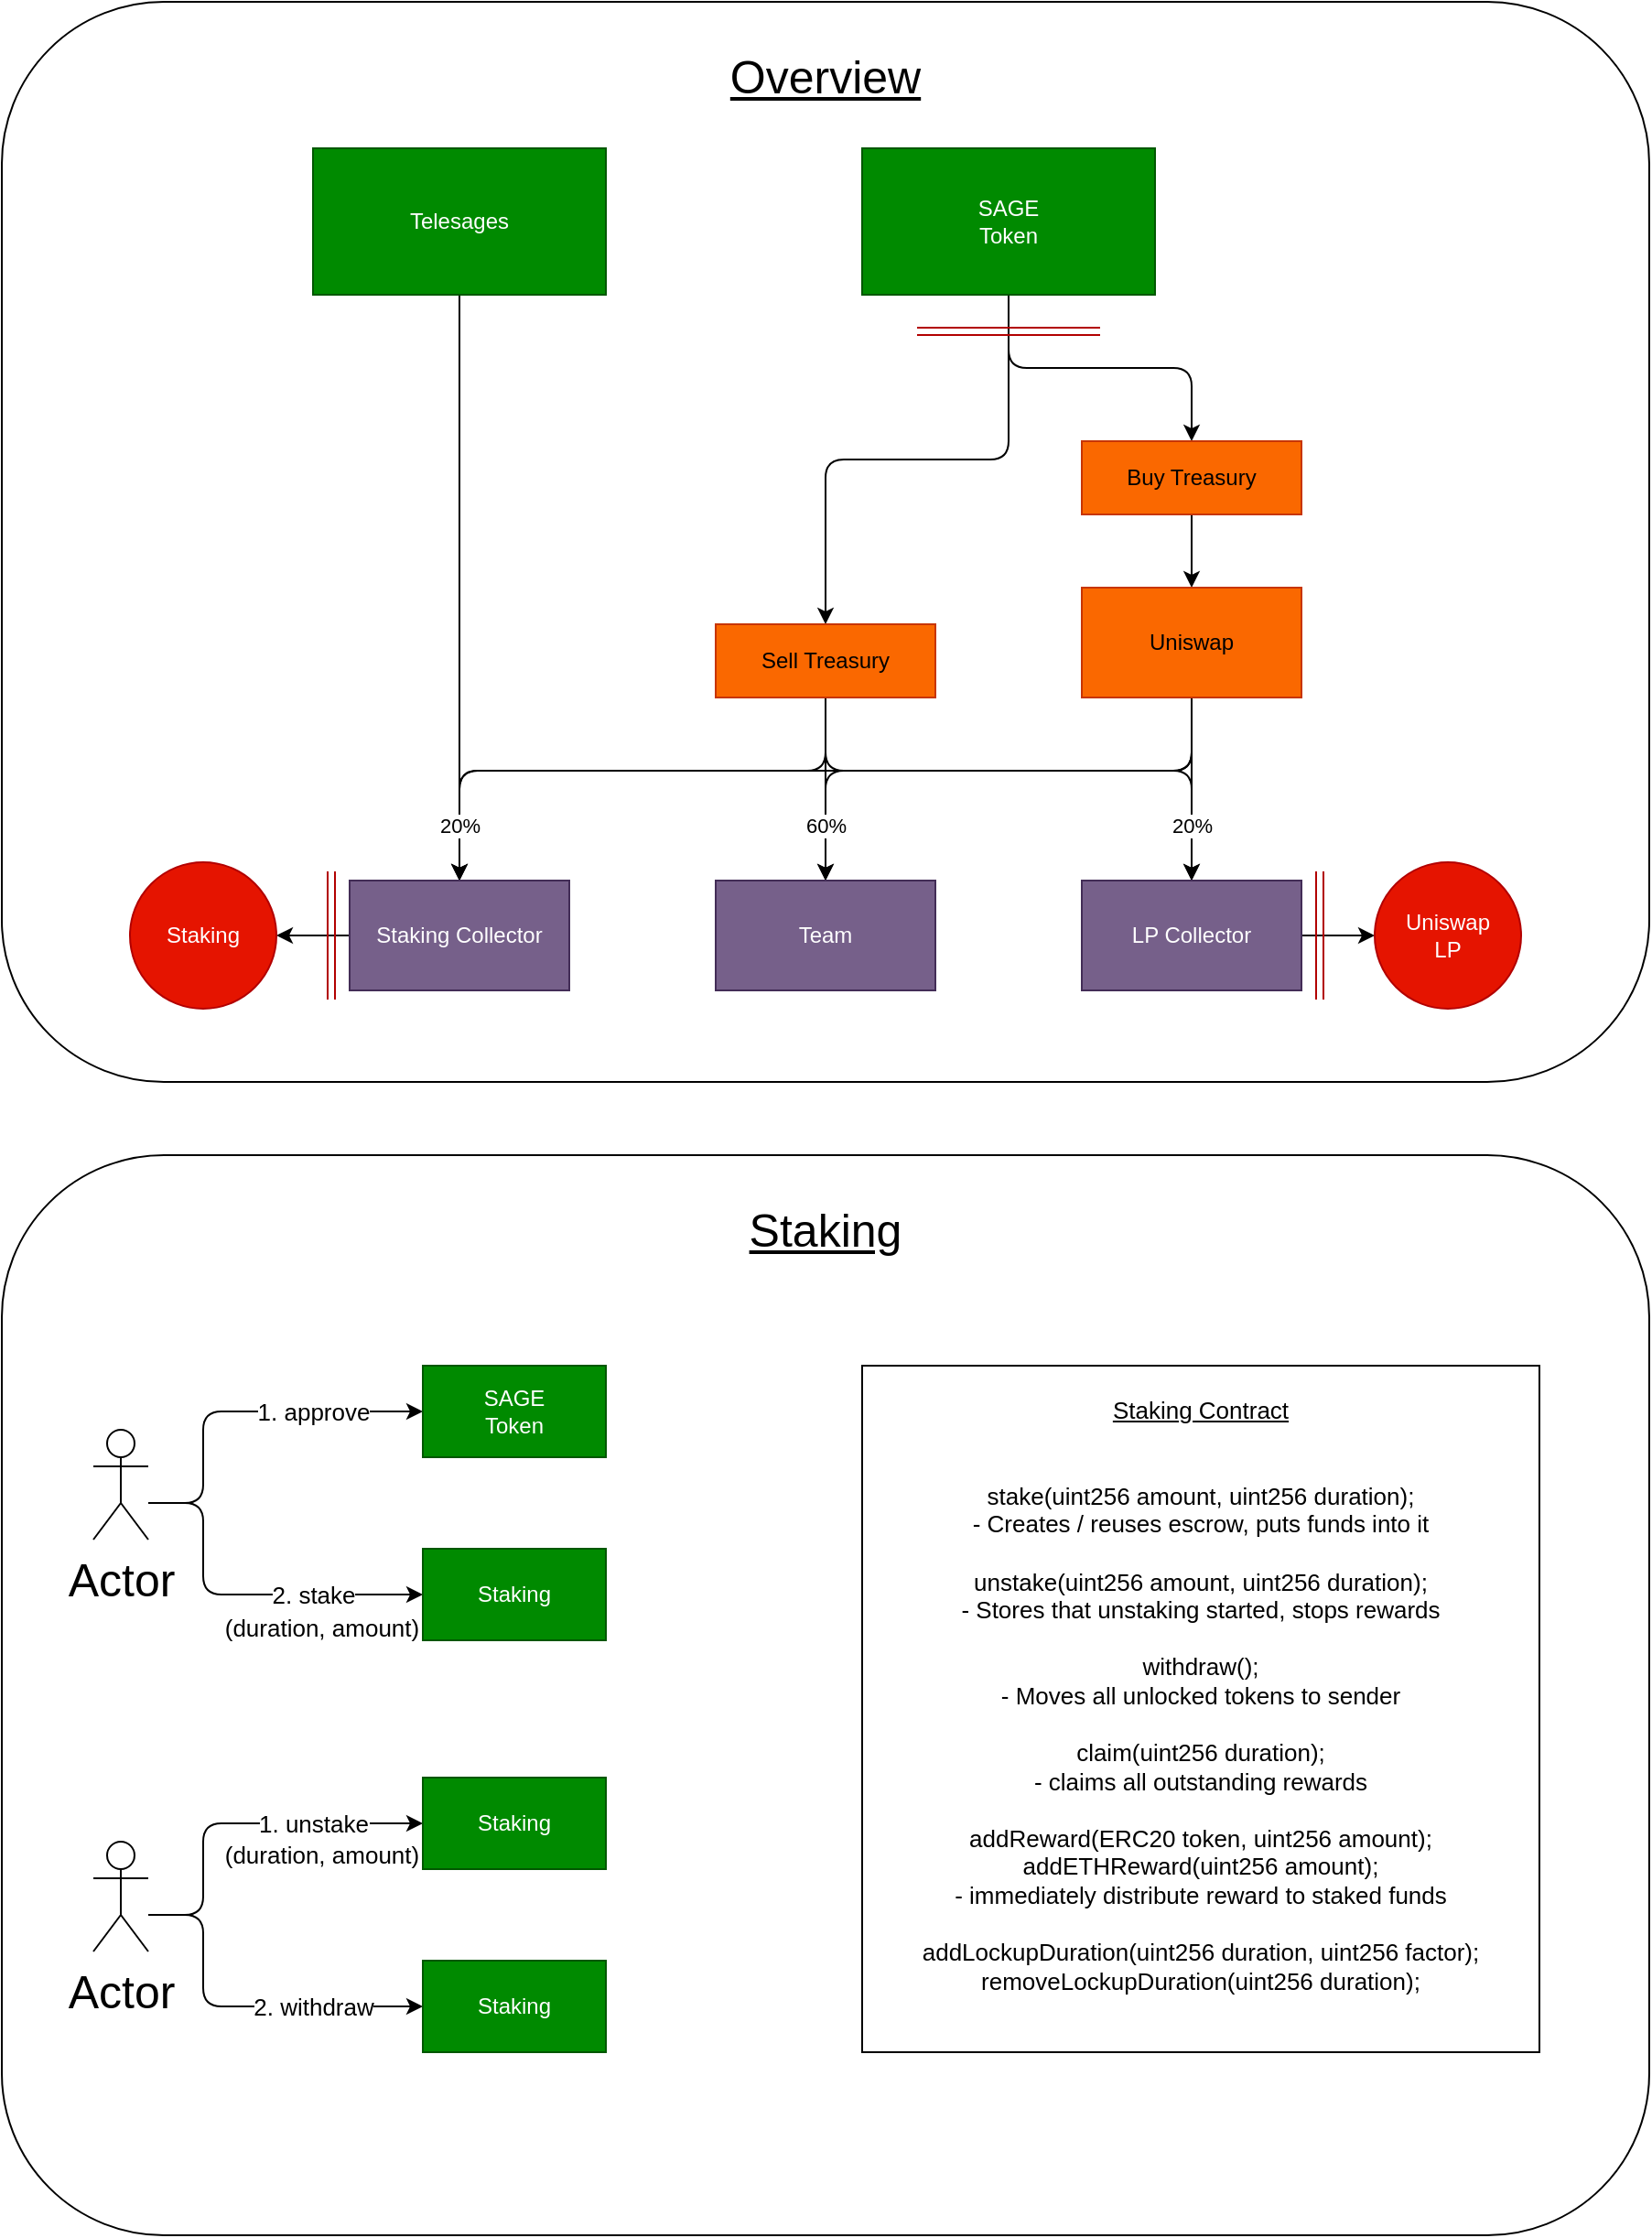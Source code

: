 <mxfile>
    <diagram id="H3bUYllyVrzBedmvcaZ3" name="New Structure">
        <mxGraphModel dx="2184" dy="663" grid="1" gridSize="10" guides="1" tooltips="1" connect="1" arrows="1" fold="1" page="1" pageScale="1" pageWidth="850" pageHeight="1100" math="0" shadow="0">
            <root>
                <mxCell id="0"/>
                <mxCell id="1" parent="0"/>
                <mxCell id="33" value="&lt;font style=&quot;font-size: 25px;&quot;&gt;&lt;u&gt;Overview&lt;br&gt;&lt;br&gt;&lt;br&gt;&lt;br&gt;&lt;br&gt;&lt;br&gt;&lt;br&gt;&lt;br&gt;&lt;br&gt;&lt;br&gt;&lt;br&gt;&lt;br&gt;&lt;br&gt;&lt;br&gt;&lt;br&gt;&lt;br&gt;&lt;br&gt;&lt;/u&gt;&lt;br&gt;&lt;/font&gt;" style="rounded=1;whiteSpace=wrap;html=1;" parent="1" vertex="1">
                    <mxGeometry x="-110" y="160" width="900" height="590" as="geometry"/>
                </mxCell>
                <mxCell id="8" style="edgeStyle=orthogonalEdgeStyle;html=1;entryX=0.5;entryY=0;entryDx=0;entryDy=0;" parent="1" source="2" target="4" edge="1">
                    <mxGeometry relative="1" as="geometry"/>
                </mxCell>
                <mxCell id="9" style="edgeStyle=orthogonalEdgeStyle;html=1;entryX=0.5;entryY=0;entryDx=0;entryDy=0;" parent="1" source="2" target="5" edge="1">
                    <mxGeometry relative="1" as="geometry"/>
                </mxCell>
                <mxCell id="2" value="SAGE&lt;br&gt;Token" style="rounded=0;whiteSpace=wrap;html=1;fillColor=#008a00;fontColor=#ffffff;strokeColor=#005700;" parent="1" vertex="1">
                    <mxGeometry x="360" y="240" width="160" height="80" as="geometry"/>
                </mxCell>
                <mxCell id="24" style="edgeStyle=orthogonalEdgeStyle;html=1;entryX=0.5;entryY=0;entryDx=0;entryDy=0;" parent="1" source="3" target="11" edge="1">
                    <mxGeometry relative="1" as="geometry"/>
                </mxCell>
                <mxCell id="3" value="Telesages" style="rounded=0;whiteSpace=wrap;html=1;fillColor=#008a00;fontColor=#ffffff;strokeColor=#005700;" parent="1" vertex="1">
                    <mxGeometry x="60" y="240" width="160" height="80" as="geometry"/>
                </mxCell>
                <mxCell id="7" style="edgeStyle=none;html=1;" parent="1" source="4" target="6" edge="1">
                    <mxGeometry relative="1" as="geometry"/>
                </mxCell>
                <mxCell id="4" value="Buy Treasury" style="rounded=0;whiteSpace=wrap;html=1;fillColor=#fa6800;fontColor=#000000;strokeColor=#C73500;" parent="1" vertex="1">
                    <mxGeometry x="480" y="400" width="120" height="40" as="geometry"/>
                </mxCell>
                <mxCell id="13" style="edgeStyle=orthogonalEdgeStyle;html=1;" parent="1" source="5" target="10" edge="1">
                    <mxGeometry relative="1" as="geometry"/>
                </mxCell>
                <mxCell id="15" style="edgeStyle=orthogonalEdgeStyle;html=1;entryX=0.5;entryY=0;entryDx=0;entryDy=0;" parent="1" source="5" target="11" edge="1">
                    <mxGeometry relative="1" as="geometry">
                        <Array as="points">
                            <mxPoint x="340" y="580"/>
                            <mxPoint x="140" y="580"/>
                        </Array>
                    </mxGeometry>
                </mxCell>
                <mxCell id="17" style="edgeStyle=orthogonalEdgeStyle;html=1;entryX=0.5;entryY=0;entryDx=0;entryDy=0;" parent="1" source="5" target="12" edge="1">
                    <mxGeometry relative="1" as="geometry">
                        <Array as="points">
                            <mxPoint x="340" y="580"/>
                            <mxPoint x="540" y="580"/>
                        </Array>
                    </mxGeometry>
                </mxCell>
                <mxCell id="5" value="Sell Treasury" style="rounded=0;whiteSpace=wrap;html=1;fillColor=#fa6800;fontColor=#000000;strokeColor=#C73500;" parent="1" vertex="1">
                    <mxGeometry x="280" y="500" width="120" height="40" as="geometry"/>
                </mxCell>
                <mxCell id="14" style="edgeStyle=orthogonalEdgeStyle;html=1;entryX=0.5;entryY=0;entryDx=0;entryDy=0;" parent="1" source="6" target="12" edge="1">
                    <mxGeometry relative="1" as="geometry"/>
                </mxCell>
                <mxCell id="16" style="edgeStyle=orthogonalEdgeStyle;html=1;entryX=0.5;entryY=0;entryDx=0;entryDy=0;" parent="1" source="6" target="10" edge="1">
                    <mxGeometry relative="1" as="geometry">
                        <Array as="points">
                            <mxPoint x="540" y="580"/>
                            <mxPoint x="340" y="580"/>
                        </Array>
                    </mxGeometry>
                </mxCell>
                <mxCell id="18" style="edgeStyle=orthogonalEdgeStyle;html=1;entryX=0.5;entryY=0;entryDx=0;entryDy=0;" parent="1" source="6" target="11" edge="1">
                    <mxGeometry relative="1" as="geometry">
                        <Array as="points">
                            <mxPoint x="540" y="580"/>
                            <mxPoint x="140" y="580"/>
                        </Array>
                    </mxGeometry>
                </mxCell>
                <mxCell id="20" value="60%" style="edgeLabel;html=1;align=center;verticalAlign=middle;resizable=0;points=[];" parent="18" vertex="1" connectable="0">
                    <mxGeometry x="0.82" y="1" relative="1" as="geometry">
                        <mxPoint x="199" y="15" as="offset"/>
                    </mxGeometry>
                </mxCell>
                <mxCell id="22" value="20%" style="edgeLabel;html=1;align=center;verticalAlign=middle;resizable=0;points=[];" parent="18" vertex="1" connectable="0">
                    <mxGeometry x="0.696" y="-2" relative="1" as="geometry">
                        <mxPoint x="-16" y="32" as="offset"/>
                    </mxGeometry>
                </mxCell>
                <mxCell id="6" value="Uniswap" style="rounded=0;whiteSpace=wrap;html=1;fillColor=#fa6800;fontColor=#000000;strokeColor=#C73500;" parent="1" vertex="1">
                    <mxGeometry x="480" y="480" width="120" height="60" as="geometry"/>
                </mxCell>
                <mxCell id="10" value="Team" style="rounded=0;whiteSpace=wrap;html=1;fillColor=#76608a;fontColor=#ffffff;strokeColor=#432D57;" parent="1" vertex="1">
                    <mxGeometry x="280" y="640" width="120" height="60" as="geometry"/>
                </mxCell>
                <mxCell id="28" style="edgeStyle=orthogonalEdgeStyle;html=1;entryX=1;entryY=0.5;entryDx=0;entryDy=0;" parent="1" source="11" target="27" edge="1">
                    <mxGeometry relative="1" as="geometry"/>
                </mxCell>
                <mxCell id="11" value="Staking Collector" style="rounded=0;whiteSpace=wrap;html=1;fillColor=#76608a;fontColor=#ffffff;strokeColor=#432D57;" parent="1" vertex="1">
                    <mxGeometry x="80" y="640" width="120" height="60" as="geometry"/>
                </mxCell>
                <mxCell id="26" value="" style="edgeStyle=orthogonalEdgeStyle;html=1;" parent="1" source="12" target="25" edge="1">
                    <mxGeometry relative="1" as="geometry"/>
                </mxCell>
                <mxCell id="12" value="LP Collector" style="rounded=0;whiteSpace=wrap;html=1;fillColor=#76608a;fontColor=#ffffff;strokeColor=#432D57;" parent="1" vertex="1">
                    <mxGeometry x="480" y="640" width="120" height="60" as="geometry"/>
                </mxCell>
                <mxCell id="23" value="20%" style="edgeLabel;html=1;align=center;verticalAlign=middle;resizable=0;points=[];" parent="1" vertex="1" connectable="0">
                    <mxGeometry x="539.997" y="609.999" as="geometry"/>
                </mxCell>
                <mxCell id="25" value="Uniswap&lt;br&gt;LP" style="ellipse;whiteSpace=wrap;html=1;rounded=0;fillColor=#e51400;fontColor=#ffffff;strokeColor=#B20000;" parent="1" vertex="1">
                    <mxGeometry x="640" y="630" width="80" height="80" as="geometry"/>
                </mxCell>
                <mxCell id="27" value="Staking" style="ellipse;whiteSpace=wrap;html=1;aspect=fixed;fillColor=#e51400;fontColor=#ffffff;strokeColor=#B20000;" parent="1" vertex="1">
                    <mxGeometry x="-40" y="630" width="80" height="80" as="geometry"/>
                </mxCell>
                <mxCell id="29" value="" style="shape=link;html=1;fillColor=#e51400;strokeColor=#B20000;" parent="1" edge="1">
                    <mxGeometry width="100" relative="1" as="geometry">
                        <mxPoint x="390" y="340" as="sourcePoint"/>
                        <mxPoint x="490" y="340" as="targetPoint"/>
                    </mxGeometry>
                </mxCell>
                <mxCell id="31" value="" style="shape=link;html=1;fillColor=#e51400;strokeColor=#B20000;" parent="1" edge="1">
                    <mxGeometry width="100" relative="1" as="geometry">
                        <mxPoint x="70" y="635" as="sourcePoint"/>
                        <mxPoint x="70" y="705" as="targetPoint"/>
                    </mxGeometry>
                </mxCell>
                <mxCell id="32" value="" style="shape=link;html=1;fillColor=#e51400;strokeColor=#B20000;" parent="1" edge="1">
                    <mxGeometry width="100" relative="1" as="geometry">
                        <mxPoint x="610" y="635" as="sourcePoint"/>
                        <mxPoint x="610" y="705" as="targetPoint"/>
                    </mxGeometry>
                </mxCell>
                <mxCell id="34" value="&lt;font style=&quot;font-size: 25px;&quot;&gt;&lt;u&gt;Staking&lt;br&gt;&lt;br&gt;&lt;br&gt;&lt;br&gt;&lt;br&gt;&lt;br&gt;&lt;br&gt;&lt;br&gt;&lt;br&gt;&lt;br&gt;&lt;br&gt;&lt;br&gt;&lt;br&gt;&lt;br&gt;&lt;br&gt;&lt;br&gt;&lt;br&gt;&lt;/u&gt;&lt;br&gt;&lt;/font&gt;" style="rounded=1;whiteSpace=wrap;html=1;" parent="1" vertex="1">
                    <mxGeometry x="-110" y="790" width="900" height="590" as="geometry"/>
                </mxCell>
                <mxCell id="38" style="edgeStyle=orthogonalEdgeStyle;html=1;entryX=0;entryY=0.5;entryDx=0;entryDy=0;fontSize=25;" parent="1" source="35" target="42" edge="1">
                    <mxGeometry relative="1" as="geometry">
                        <mxPoint x="150" y="1040" as="targetPoint"/>
                        <Array as="points">
                            <mxPoint y="980"/>
                            <mxPoint y="930"/>
                        </Array>
                    </mxGeometry>
                </mxCell>
                <mxCell id="46" value="1. approve" style="edgeLabel;html=1;align=center;verticalAlign=middle;resizable=0;points=[];fontSize=13;" parent="38" vertex="1" connectable="0">
                    <mxGeometry x="0.191" y="2" relative="1" as="geometry">
                        <mxPoint x="21" y="2" as="offset"/>
                    </mxGeometry>
                </mxCell>
                <mxCell id="39" style="edgeStyle=orthogonalEdgeStyle;html=1;entryX=0;entryY=0.5;entryDx=0;entryDy=0;fontSize=25;" parent="1" source="35" target="44" edge="1">
                    <mxGeometry relative="1" as="geometry">
                        <mxPoint x="150" y="1142.5" as="targetPoint"/>
                        <Array as="points">
                            <mxPoint y="980"/>
                            <mxPoint y="1030"/>
                        </Array>
                    </mxGeometry>
                </mxCell>
                <mxCell id="45" value="2. stake" style="edgeLabel;html=1;align=center;verticalAlign=middle;resizable=0;points=[];fontSize=13;" parent="39" vertex="1" connectable="0">
                    <mxGeometry x="0.162" y="-2" relative="1" as="geometry">
                        <mxPoint x="24" y="-2" as="offset"/>
                    </mxGeometry>
                </mxCell>
                <mxCell id="35" value="Actor" style="shape=umlActor;verticalLabelPosition=bottom;verticalAlign=top;html=1;outlineConnect=0;fontSize=25;" parent="1" vertex="1">
                    <mxGeometry x="-60" y="940" width="30" height="60" as="geometry"/>
                </mxCell>
                <mxCell id="42" value="SAGE&lt;br&gt;Token" style="rounded=0;whiteSpace=wrap;html=1;fillColor=#008a00;fontColor=#ffffff;strokeColor=#005700;" parent="1" vertex="1">
                    <mxGeometry x="120" y="905" width="100" height="50" as="geometry"/>
                </mxCell>
                <mxCell id="44" value="Staking" style="rounded=0;whiteSpace=wrap;html=1;fillColor=#008a00;fontColor=#ffffff;strokeColor=#005700;" parent="1" vertex="1">
                    <mxGeometry x="120" y="1005" width="100" height="50" as="geometry"/>
                </mxCell>
                <mxCell id="47" value="(duration, amount)" style="text;html=1;strokeColor=none;fillColor=none;align=center;verticalAlign=middle;whiteSpace=wrap;rounded=0;fontSize=13;" parent="1" vertex="1">
                    <mxGeometry x="10" y="1033" width="110" height="30" as="geometry"/>
                </mxCell>
                <mxCell id="48" style="edgeStyle=orthogonalEdgeStyle;html=1;entryX=0;entryY=0.5;entryDx=0;entryDy=0;fontSize=25;" parent="1" source="52" target="53" edge="1">
                    <mxGeometry relative="1" as="geometry">
                        <mxPoint x="150" y="1265" as="targetPoint"/>
                        <Array as="points">
                            <mxPoint y="1205"/>
                            <mxPoint y="1155"/>
                        </Array>
                    </mxGeometry>
                </mxCell>
                <mxCell id="49" value="1. unstake" style="edgeLabel;html=1;align=center;verticalAlign=middle;resizable=0;points=[];fontSize=13;" parent="48" vertex="1" connectable="0">
                    <mxGeometry x="0.191" y="2" relative="1" as="geometry">
                        <mxPoint x="21" y="2" as="offset"/>
                    </mxGeometry>
                </mxCell>
                <mxCell id="50" style="edgeStyle=orthogonalEdgeStyle;html=1;entryX=0;entryY=0.5;entryDx=0;entryDy=0;fontSize=25;" parent="1" source="52" target="54" edge="1">
                    <mxGeometry relative="1" as="geometry">
                        <mxPoint x="150" y="1367.5" as="targetPoint"/>
                        <Array as="points">
                            <mxPoint y="1205"/>
                            <mxPoint y="1255"/>
                        </Array>
                    </mxGeometry>
                </mxCell>
                <mxCell id="51" value="2. withdraw" style="edgeLabel;html=1;align=center;verticalAlign=middle;resizable=0;points=[];fontSize=13;" parent="50" vertex="1" connectable="0">
                    <mxGeometry x="0.162" y="-2" relative="1" as="geometry">
                        <mxPoint x="24" y="-2" as="offset"/>
                    </mxGeometry>
                </mxCell>
                <mxCell id="52" value="Actor" style="shape=umlActor;verticalLabelPosition=bottom;verticalAlign=top;html=1;outlineConnect=0;fontSize=25;" parent="1" vertex="1">
                    <mxGeometry x="-60" y="1165" width="30" height="60" as="geometry"/>
                </mxCell>
                <mxCell id="53" value="Staking" style="rounded=0;whiteSpace=wrap;html=1;fillColor=#008a00;fontColor=#ffffff;strokeColor=#005700;" parent="1" vertex="1">
                    <mxGeometry x="120" y="1130" width="100" height="50" as="geometry"/>
                </mxCell>
                <mxCell id="54" value="Staking" style="rounded=0;whiteSpace=wrap;html=1;fillColor=#008a00;fontColor=#ffffff;strokeColor=#005700;" parent="1" vertex="1">
                    <mxGeometry x="120" y="1230" width="100" height="50" as="geometry"/>
                </mxCell>
                <mxCell id="56" value="(duration, amount)" style="text;html=1;strokeColor=none;fillColor=none;align=center;verticalAlign=middle;whiteSpace=wrap;rounded=0;fontSize=13;" parent="1" vertex="1">
                    <mxGeometry x="10" y="1157" width="110" height="30" as="geometry"/>
                </mxCell>
                <mxCell id="57" value="&lt;font style=&quot;font-size: 13px;&quot;&gt;&lt;u&gt;Staking Contract&lt;/u&gt;&lt;br&gt;&lt;br&gt;&lt;br&gt;stake(uint256 amount, uint256 duration);&lt;br&gt;- Creates / reuses escrow, puts funds into it&lt;br&gt;&lt;br&gt;unstake(uint256 amount, uint256 duration);&lt;br&gt;- Stores that unstaking started, stops rewards&lt;br&gt;&lt;br&gt;withdraw();&lt;br&gt;- Moves all unlocked tokens to sender&lt;br&gt;&lt;br&gt;claim(uint256 duration);&lt;br&gt;- claims all outstanding rewards&lt;br&gt;&lt;br&gt;addReward(ERC20 token, uint256 amount);&lt;br&gt;addETHReward(uint256 amount);&lt;br&gt;- immediately distribute reward to staked funds&lt;br&gt;&lt;br&gt;addLockupDuration(uint256 duration, uint256 factor);&lt;br&gt;removeLockupDuration(uint256 duration);&lt;br&gt;&lt;br&gt;&lt;/font&gt;" style="rounded=0;whiteSpace=wrap;html=1;fillColor=none;" parent="1" vertex="1">
                    <mxGeometry x="360" y="905" width="370" height="375" as="geometry"/>
                </mxCell>
            </root>
        </mxGraphModel>
    </diagram>
    <diagram id="x4FpTX-Rf-ndhfUAM1Dd" name="Old Structure">
        <mxGraphModel dx="1067" dy="827" grid="1" gridSize="10" guides="1" tooltips="1" connect="1" arrows="1" fold="1" page="1" pageScale="1" pageWidth="850" pageHeight="1100" math="0" shadow="0">
            <root>
                <mxCell id="0"/>
                <mxCell id="1" parent="0"/>
                <mxCell id="ffw8Zgil7NeEUOydrOIz-13" value="&lt;u&gt;Distribution process&lt;br&gt;&lt;br&gt;&lt;br&gt;&lt;br&gt;&lt;br&gt;&lt;br&gt;&lt;br&gt;&lt;br&gt;&lt;br&gt;&lt;br&gt;&lt;br&gt;&lt;br&gt;&lt;br&gt;&lt;br&gt;&lt;br&gt;&lt;br&gt;&lt;br&gt;&lt;br&gt;&lt;br&gt;&lt;br&gt;&lt;br&gt;&lt;br&gt;&lt;br&gt;&lt;br&gt;&lt;br&gt;&lt;br&gt;&lt;/u&gt;" style="rounded=0;whiteSpace=wrap;html=1;fontSize=13;" parent="1" vertex="1">
                    <mxGeometry x="260" y="200" width="360" height="440" as="geometry"/>
                </mxCell>
                <mxCell id="ffw8Zgil7NeEUOydrOIz-1" style="edgeStyle=orthogonalEdgeStyle;html=1;entryX=0.5;entryY=0;entryDx=0;entryDy=0;" parent="1" source="ffw8Zgil7NeEUOydrOIz-3" target="ffw8Zgil7NeEUOydrOIz-5" edge="1">
                    <mxGeometry relative="1" as="geometry"/>
                </mxCell>
                <mxCell id="ffw8Zgil7NeEUOydrOIz-2" style="edgeStyle=orthogonalEdgeStyle;html=1;entryX=0.5;entryY=0;entryDx=0;entryDy=0;" parent="1" source="ffw8Zgil7NeEUOydrOIz-3" target="ffw8Zgil7NeEUOydrOIz-6" edge="1">
                    <mxGeometry relative="1" as="geometry"/>
                </mxCell>
                <mxCell id="ffw8Zgil7NeEUOydrOIz-3" value="SAGE&lt;br&gt;Token" style="rounded=0;whiteSpace=wrap;html=1;fillColor=#008a00;fontColor=#ffffff;strokeColor=#005700;" parent="1" vertex="1">
                    <mxGeometry x="360" y="240" width="160" height="80" as="geometry"/>
                </mxCell>
                <mxCell id="ffw8Zgil7NeEUOydrOIz-4" style="edgeStyle=orthogonalEdgeStyle;html=1;" parent="1" source="ffw8Zgil7NeEUOydrOIz-5" target="ffw8Zgil7NeEUOydrOIz-7" edge="1">
                    <mxGeometry relative="1" as="geometry"/>
                </mxCell>
                <mxCell id="ffw8Zgil7NeEUOydrOIz-5" value="Buy Treasury" style="rounded=0;whiteSpace=wrap;html=1;fillColor=#fa6800;fontColor=#000000;strokeColor=#C73500;" parent="1" vertex="1">
                    <mxGeometry x="480" y="400" width="120" height="40" as="geometry"/>
                </mxCell>
                <mxCell id="ffw8Zgil7NeEUOydrOIz-9" style="edgeStyle=orthogonalEdgeStyle;html=1;fontSize=13;" parent="1" source="ffw8Zgil7NeEUOydrOIz-6" target="ffw8Zgil7NeEUOydrOIz-7" edge="1">
                    <mxGeometry relative="1" as="geometry"/>
                </mxCell>
                <mxCell id="ffw8Zgil7NeEUOydrOIz-6" value="Sell Treasury" style="rounded=0;whiteSpace=wrap;html=1;fillColor=#fa6800;fontColor=#000000;strokeColor=#C73500;" parent="1" vertex="1">
                    <mxGeometry x="280" y="400" width="120" height="40" as="geometry"/>
                </mxCell>
                <mxCell id="ffw8Zgil7NeEUOydrOIz-11" style="edgeStyle=orthogonalEdgeStyle;html=1;entryX=0.5;entryY=0;entryDx=0;entryDy=0;fontSize=13;" parent="1" source="ffw8Zgil7NeEUOydrOIz-7" target="ffw8Zgil7NeEUOydrOIz-10" edge="1">
                    <mxGeometry relative="1" as="geometry"/>
                </mxCell>
                <mxCell id="ffw8Zgil7NeEUOydrOIz-7" value="Uniswap" style="rounded=0;whiteSpace=wrap;html=1;fillColor=#fa6800;fontColor=#000000;strokeColor=#C73500;" parent="1" vertex="1">
                    <mxGeometry x="380" y="480" width="120" height="60" as="geometry"/>
                </mxCell>
                <mxCell id="ffw8Zgil7NeEUOydrOIz-8" value="" style="shape=link;html=1;fillColor=#e51400;strokeColor=#B20000;" parent="1" edge="1">
                    <mxGeometry width="100" relative="1" as="geometry">
                        <mxPoint x="390" y="340" as="sourcePoint"/>
                        <mxPoint x="490" y="340" as="targetPoint"/>
                    </mxGeometry>
                </mxCell>
                <mxCell id="ffw8Zgil7NeEUOydrOIz-10" value="Team" style="rounded=0;whiteSpace=wrap;html=1;fillColor=#fa6800;fontColor=#000000;strokeColor=#C73500;" parent="1" vertex="1">
                    <mxGeometry x="380" y="570" width="120" height="50" as="geometry"/>
                </mxCell>
                <mxCell id="ffw8Zgil7NeEUOydrOIz-14" style="edgeStyle=orthogonalEdgeStyle;html=1;entryX=0;entryY=0.5;entryDx=0;entryDy=0;fontSize=13;" parent="1" source="ffw8Zgil7NeEUOydrOIz-12" target="ffw8Zgil7NeEUOydrOIz-13" edge="1">
                    <mxGeometry relative="1" as="geometry"/>
                </mxCell>
                <mxCell id="ffw8Zgil7NeEUOydrOIz-15" value="Runs" style="edgeLabel;html=1;align=center;verticalAlign=middle;resizable=0;points=[];fontSize=13;" parent="ffw8Zgil7NeEUOydrOIz-14" vertex="1" connectable="0">
                    <mxGeometry x="-0.261" y="-3" relative="1" as="geometry">
                        <mxPoint x="8" y="-3" as="offset"/>
                    </mxGeometry>
                </mxCell>
                <mxCell id="ffw8Zgil7NeEUOydrOIz-12" value="Distributor" style="rounded=0;whiteSpace=wrap;html=1;fontSize=13;" parent="1" vertex="1">
                    <mxGeometry x="110" y="200" width="90" height="440" as="geometry"/>
                </mxCell>
            </root>
        </mxGraphModel>
    </diagram>
</mxfile>